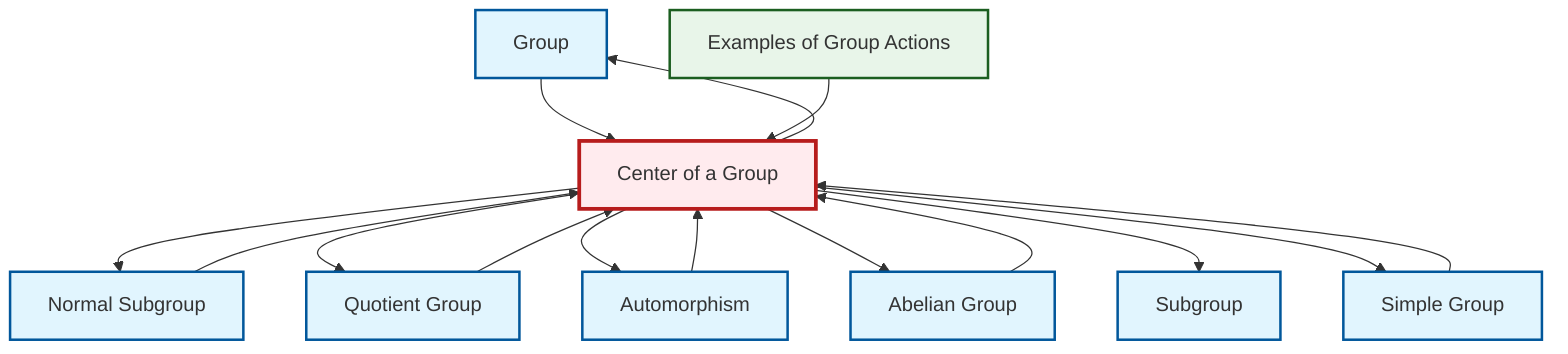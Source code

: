 graph TD
    classDef definition fill:#e1f5fe,stroke:#01579b,stroke-width:2px
    classDef theorem fill:#f3e5f5,stroke:#4a148c,stroke-width:2px
    classDef axiom fill:#fff3e0,stroke:#e65100,stroke-width:2px
    classDef example fill:#e8f5e9,stroke:#1b5e20,stroke-width:2px
    classDef current fill:#ffebee,stroke:#b71c1c,stroke-width:3px
    def-group["Group"]:::definition
    def-subgroup["Subgroup"]:::definition
    ex-group-action-examples["Examples of Group Actions"]:::example
    def-quotient-group["Quotient Group"]:::definition
    def-simple-group["Simple Group"]:::definition
    def-center-of-group["Center of a Group"]:::definition
    def-abelian-group["Abelian Group"]:::definition
    def-normal-subgroup["Normal Subgroup"]:::definition
    def-automorphism["Automorphism"]:::definition
    def-center-of-group --> def-normal-subgroup
    def-center-of-group --> def-quotient-group
    def-normal-subgroup --> def-center-of-group
    def-center-of-group --> def-automorphism
    def-center-of-group --> def-abelian-group
    def-center-of-group --> def-subgroup
    def-abelian-group --> def-center-of-group
    def-simple-group --> def-center-of-group
    def-group --> def-center-of-group
    ex-group-action-examples --> def-center-of-group
    def-center-of-group --> def-simple-group
    def-quotient-group --> def-center-of-group
    def-automorphism --> def-center-of-group
    def-center-of-group --> def-group
    class def-center-of-group current